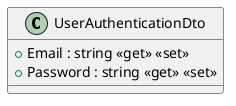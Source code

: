 @startuml
class UserAuthenticationDto {
    + Email : string <<get>> <<set>>
    + Password : string <<get>> <<set>>
}
@enduml
